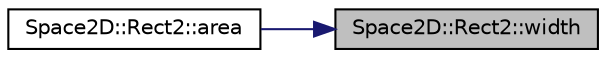 digraph "Space2D::Rect2::width"
{
 // INTERACTIVE_SVG=YES
 // LATEX_PDF_SIZE
  edge [fontname="Helvetica",fontsize="10",labelfontname="Helvetica",labelfontsize="10"];
  node [fontname="Helvetica",fontsize="10",shape=record];
  rankdir="RL";
  Node1 [label="Space2D::Rect2::width",height=0.2,width=0.4,color="black", fillcolor="grey75", style="filled", fontcolor="black",tooltip=" "];
  Node1 -> Node2 [dir="back",color="midnightblue",fontsize="10",style="solid",fontname="Helvetica"];
  Node2 [label="Space2D::Rect2::area",height=0.2,width=0.4,color="black", fillcolor="white", style="filled",URL="$class_space2_d_1_1_rect2.html#a61fb6c782c8e1624dc87268e11110154",tooltip=" "];
}
